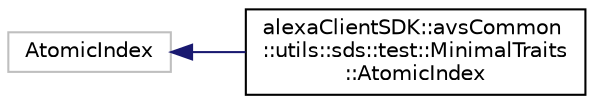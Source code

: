 digraph "Graphical Class Hierarchy"
{
 // LATEX_PDF_SIZE
  edge [fontname="Helvetica",fontsize="10",labelfontname="Helvetica",labelfontsize="10"];
  node [fontname="Helvetica",fontsize="10",shape=record];
  rankdir="LR";
  Node1500 [label="AtomicIndex",height=0.2,width=0.4,color="grey75", fillcolor="white", style="filled",tooltip=" "];
  Node1500 -> Node0 [dir="back",color="midnightblue",fontsize="10",style="solid",fontname="Helvetica"];
  Node0 [label="alexaClientSDK::avsCommon\l::utils::sds::test::MinimalTraits\l::AtomicIndex",height=0.2,width=0.4,color="black", fillcolor="white", style="filled",URL="$classalexa_client_s_d_k_1_1avs_common_1_1utils_1_1sds_1_1test_1_1_minimal_traits_1_1_atomic_index.html",tooltip="An AtomicIndex type with the minimum functionality required by SDS."];
}
